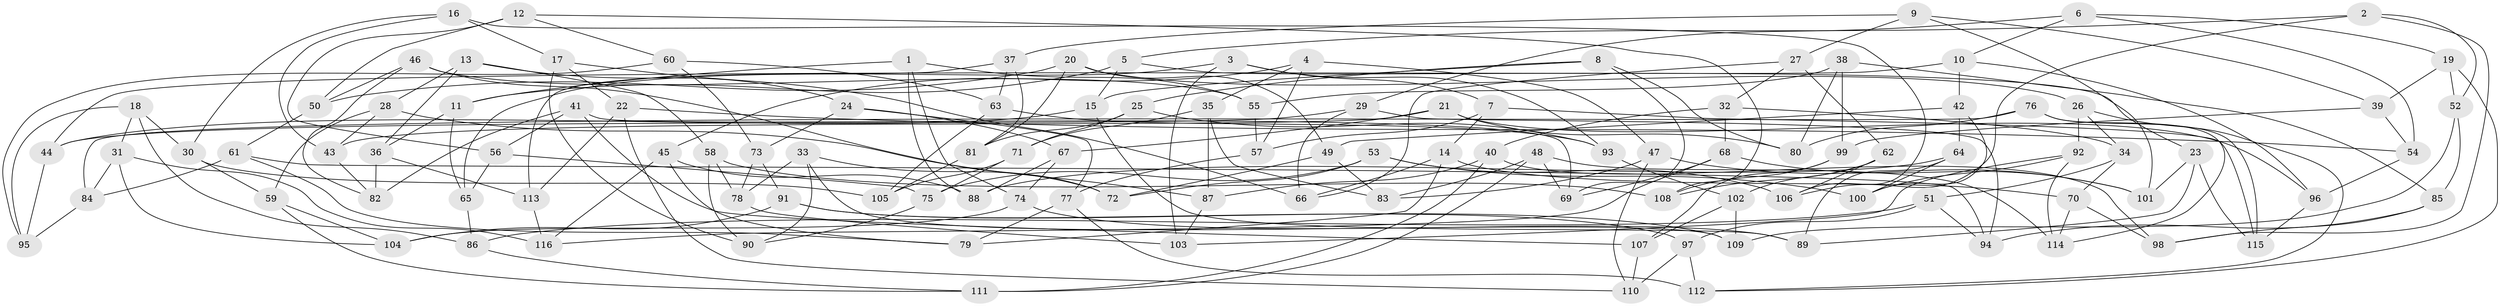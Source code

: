 // Generated by graph-tools (version 1.1) at 2025/27/03/09/25 03:27:01]
// undirected, 116 vertices, 232 edges
graph export_dot {
graph [start="1"]
  node [color=gray90,style=filled];
  1;
  2;
  3;
  4;
  5;
  6;
  7;
  8;
  9;
  10;
  11;
  12;
  13;
  14;
  15;
  16;
  17;
  18;
  19;
  20;
  21;
  22;
  23;
  24;
  25;
  26;
  27;
  28;
  29;
  30;
  31;
  32;
  33;
  34;
  35;
  36;
  37;
  38;
  39;
  40;
  41;
  42;
  43;
  44;
  45;
  46;
  47;
  48;
  49;
  50;
  51;
  52;
  53;
  54;
  55;
  56;
  57;
  58;
  59;
  60;
  61;
  62;
  63;
  64;
  65;
  66;
  67;
  68;
  69;
  70;
  71;
  72;
  73;
  74;
  75;
  76;
  77;
  78;
  79;
  80;
  81;
  82;
  83;
  84;
  85;
  86;
  87;
  88;
  89;
  90;
  91;
  92;
  93;
  94;
  95;
  96;
  97;
  98;
  99;
  100;
  101;
  102;
  103;
  104;
  105;
  106;
  107;
  108;
  109;
  110;
  111;
  112;
  113;
  114;
  115;
  116;
  1 -- 11;
  1 -- 55;
  1 -- 88;
  1 -- 74;
  2 -- 52;
  2 -- 5;
  2 -- 98;
  2 -- 106;
  3 -- 93;
  3 -- 65;
  3 -- 103;
  3 -- 7;
  4 -- 47;
  4 -- 57;
  4 -- 45;
  4 -- 35;
  5 -- 11;
  5 -- 23;
  5 -- 15;
  6 -- 10;
  6 -- 54;
  6 -- 19;
  6 -- 29;
  7 -- 14;
  7 -- 57;
  7 -- 115;
  8 -- 69;
  8 -- 25;
  8 -- 80;
  8 -- 15;
  9 -- 101;
  9 -- 39;
  9 -- 27;
  9 -- 37;
  10 -- 96;
  10 -- 44;
  10 -- 42;
  11 -- 65;
  11 -- 36;
  12 -- 108;
  12 -- 56;
  12 -- 50;
  12 -- 60;
  13 -- 36;
  13 -- 28;
  13 -- 58;
  13 -- 24;
  14 -- 79;
  14 -- 66;
  14 -- 70;
  15 -- 44;
  15 -- 89;
  16 -- 17;
  16 -- 106;
  16 -- 43;
  16 -- 30;
  17 -- 66;
  17 -- 90;
  17 -- 22;
  18 -- 31;
  18 -- 86;
  18 -- 95;
  18 -- 30;
  19 -- 112;
  19 -- 39;
  19 -- 52;
  20 -- 26;
  20 -- 81;
  20 -- 49;
  20 -- 50;
  21 -- 43;
  21 -- 96;
  21 -- 80;
  21 -- 67;
  22 -- 113;
  22 -- 110;
  22 -- 54;
  23 -- 89;
  23 -- 101;
  23 -- 115;
  24 -- 73;
  24 -- 67;
  24 -- 77;
  25 -- 71;
  25 -- 93;
  25 -- 81;
  26 -- 112;
  26 -- 34;
  26 -- 92;
  27 -- 32;
  27 -- 66;
  27 -- 62;
  28 -- 43;
  28 -- 59;
  28 -- 87;
  29 -- 66;
  29 -- 44;
  29 -- 94;
  30 -- 105;
  30 -- 59;
  31 -- 116;
  31 -- 104;
  31 -- 84;
  32 -- 68;
  32 -- 34;
  32 -- 40;
  33 -- 72;
  33 -- 90;
  33 -- 78;
  33 -- 109;
  34 -- 51;
  34 -- 70;
  35 -- 87;
  35 -- 83;
  35 -- 71;
  36 -- 113;
  36 -- 82;
  37 -- 81;
  37 -- 63;
  37 -- 113;
  38 -- 55;
  38 -- 85;
  38 -- 99;
  38 -- 80;
  39 -- 54;
  39 -- 99;
  40 -- 87;
  40 -- 98;
  40 -- 111;
  41 -- 69;
  41 -- 82;
  41 -- 56;
  41 -- 107;
  42 -- 64;
  42 -- 100;
  42 -- 49;
  43 -- 82;
  44 -- 95;
  45 -- 116;
  45 -- 79;
  45 -- 88;
  46 -- 82;
  46 -- 50;
  46 -- 72;
  46 -- 55;
  47 -- 101;
  47 -- 83;
  47 -- 110;
  48 -- 69;
  48 -- 111;
  48 -- 114;
  48 -- 83;
  49 -- 83;
  49 -- 72;
  50 -- 61;
  51 -- 97;
  51 -- 94;
  51 -- 86;
  52 -- 109;
  52 -- 85;
  53 -- 72;
  53 -- 106;
  53 -- 100;
  53 -- 75;
  54 -- 96;
  55 -- 57;
  56 -- 75;
  56 -- 65;
  57 -- 77;
  58 -- 90;
  58 -- 78;
  58 -- 108;
  59 -- 111;
  59 -- 104;
  60 -- 73;
  60 -- 63;
  60 -- 95;
  61 -- 79;
  61 -- 94;
  61 -- 84;
  62 -- 106;
  62 -- 108;
  62 -- 102;
  63 -- 105;
  63 -- 93;
  64 -- 100;
  64 -- 88;
  64 -- 89;
  65 -- 86;
  67 -- 74;
  67 -- 88;
  68 -- 116;
  68 -- 101;
  68 -- 69;
  70 -- 114;
  70 -- 98;
  71 -- 75;
  71 -- 105;
  73 -- 91;
  73 -- 78;
  74 -- 89;
  74 -- 104;
  75 -- 90;
  76 -- 114;
  76 -- 80;
  76 -- 115;
  76 -- 84;
  77 -- 79;
  77 -- 112;
  78 -- 103;
  81 -- 105;
  84 -- 95;
  85 -- 98;
  85 -- 94;
  86 -- 111;
  87 -- 103;
  91 -- 104;
  91 -- 97;
  91 -- 109;
  92 -- 100;
  92 -- 103;
  92 -- 114;
  93 -- 102;
  96 -- 115;
  97 -- 112;
  97 -- 110;
  99 -- 108;
  99 -- 107;
  102 -- 109;
  102 -- 107;
  107 -- 110;
  113 -- 116;
}
